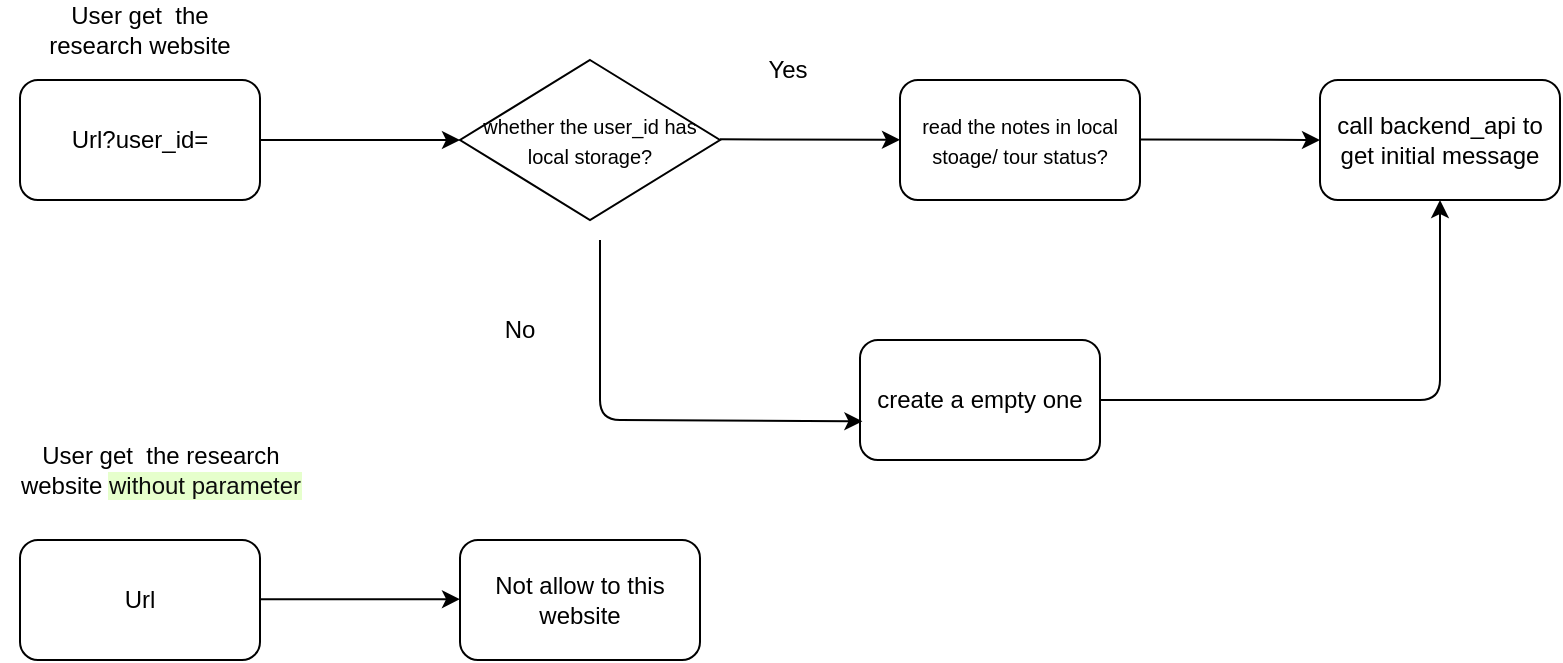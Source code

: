 <mxfile>
    <diagram id="LX7KB6QrQUtvVzWHfLix" name="Page-1">
        <mxGraphModel dx="2135" dy="877" grid="1" gridSize="10" guides="1" tooltips="1" connect="1" arrows="1" fold="1" page="1" pageScale="1" pageWidth="827" pageHeight="1169" math="0" shadow="0">
            <root>
                <mxCell id="0"/>
                <mxCell id="1" parent="0"/>
                <mxCell id="12" style="edgeStyle=none;html=1;entryX=0;entryY=0.5;entryDx=0;entryDy=0;" parent="1" source="2" edge="1">
                    <mxGeometry relative="1" as="geometry">
                        <mxPoint x="250" y="260" as="targetPoint"/>
                    </mxGeometry>
                </mxCell>
                <mxCell id="2" value="Url?user_id=" style="rounded=1;whiteSpace=wrap;html=1;" parent="1" vertex="1">
                    <mxGeometry x="30" y="230" width="120" height="60" as="geometry"/>
                </mxCell>
                <mxCell id="16" style="edgeStyle=none;html=1;entryX=0.5;entryY=1;entryDx=0;entryDy=0;" parent="1" source="4" target="14" edge="1">
                    <mxGeometry relative="1" as="geometry">
                        <Array as="points">
                            <mxPoint x="740" y="390"/>
                        </Array>
                    </mxGeometry>
                </mxCell>
                <mxCell id="4" value="create a empty one" style="rounded=1;whiteSpace=wrap;html=1;" parent="1" vertex="1">
                    <mxGeometry x="450" y="360" width="120" height="60" as="geometry"/>
                </mxCell>
                <mxCell id="6" style="edgeStyle=none;html=1;entryX=0.01;entryY=0.677;entryDx=0;entryDy=0;entryPerimeter=0;" parent="1" target="4" edge="1">
                    <mxGeometry relative="1" as="geometry">
                        <Array as="points">
                            <mxPoint x="320" y="400"/>
                        </Array>
                        <mxPoint x="320" y="310" as="sourcePoint"/>
                    </mxGeometry>
                </mxCell>
                <mxCell id="7" value="No" style="text;html=1;strokeColor=none;fillColor=none;align=center;verticalAlign=middle;whiteSpace=wrap;rounded=0;" parent="1" vertex="1">
                    <mxGeometry x="250" y="340" width="60" height="30" as="geometry"/>
                </mxCell>
                <mxCell id="8" value="Yes" style="text;html=1;strokeColor=none;fillColor=none;align=center;verticalAlign=middle;whiteSpace=wrap;rounded=0;" parent="1" vertex="1">
                    <mxGeometry x="384" y="210" width="60" height="30" as="geometry"/>
                </mxCell>
                <mxCell id="9" value="&lt;font size=&quot;1&quot;&gt;read the notes in local stoage/ tour status?&lt;/font&gt;" style="rounded=1;whiteSpace=wrap;html=1;" parent="1" vertex="1">
                    <mxGeometry x="470" y="230" width="120" height="60" as="geometry"/>
                </mxCell>
                <mxCell id="13" value="User get&amp;nbsp; the research website" style="text;html=1;strokeColor=none;fillColor=none;align=center;verticalAlign=middle;whiteSpace=wrap;rounded=0;" parent="1" vertex="1">
                    <mxGeometry x="40" y="190" width="100" height="30" as="geometry"/>
                </mxCell>
                <mxCell id="14" value="call backend_api to get initial message" style="rounded=1;whiteSpace=wrap;html=1;" parent="1" vertex="1">
                    <mxGeometry x="680" y="230" width="120" height="60" as="geometry"/>
                </mxCell>
                <mxCell id="15" style="edgeStyle=none;html=1;entryX=0;entryY=0.5;entryDx=0;entryDy=0;" parent="1" target="14" edge="1">
                    <mxGeometry relative="1" as="geometry">
                        <mxPoint x="590" y="259.7" as="sourcePoint"/>
                        <mxPoint x="670.0" y="259.7" as="targetPoint"/>
                    </mxGeometry>
                </mxCell>
                <mxCell id="18" value="Url" style="rounded=1;whiteSpace=wrap;html=1;" parent="1" vertex="1">
                    <mxGeometry x="30" y="460" width="120" height="60" as="geometry"/>
                </mxCell>
                <mxCell id="19" value="User get&amp;nbsp; the research website &lt;span style=&quot;background-color: rgb(230, 255, 204);&quot;&gt;&lt;font color=&quot;#0d0d0d&quot;&gt;without parameter&lt;/font&gt;&lt;/span&gt;" style="text;html=1;strokeColor=none;fillColor=none;align=center;verticalAlign=middle;whiteSpace=wrap;rounded=0;" parent="1" vertex="1">
                    <mxGeometry x="20.5" y="410" width="159" height="30" as="geometry"/>
                </mxCell>
                <mxCell id="20" style="edgeStyle=none;html=1;entryX=0;entryY=0.5;entryDx=0;entryDy=0;" parent="1" edge="1">
                    <mxGeometry relative="1" as="geometry">
                        <mxPoint x="150" y="489.57" as="sourcePoint"/>
                        <mxPoint x="250" y="489.57" as="targetPoint"/>
                    </mxGeometry>
                </mxCell>
                <mxCell id="21" value="Not allow to this website" style="rounded=1;whiteSpace=wrap;html=1;" parent="1" vertex="1">
                    <mxGeometry x="250" y="460" width="120" height="60" as="geometry"/>
                </mxCell>
                <mxCell id="22" value="&lt;span style=&quot;font-size: x-small;&quot;&gt;whether the user_id has local storage?&lt;/span&gt;" style="rhombus;whiteSpace=wrap;html=1;" vertex="1" parent="1">
                    <mxGeometry x="250" y="220" width="130" height="80" as="geometry"/>
                </mxCell>
                <mxCell id="23" style="edgeStyle=none;html=1;entryX=0;entryY=0.5;entryDx=0;entryDy=0;" edge="1" parent="1">
                    <mxGeometry relative="1" as="geometry">
                        <mxPoint x="380" y="259.63" as="sourcePoint"/>
                        <mxPoint x="470" y="259.93" as="targetPoint"/>
                    </mxGeometry>
                </mxCell>
            </root>
        </mxGraphModel>
    </diagram>
</mxfile>
